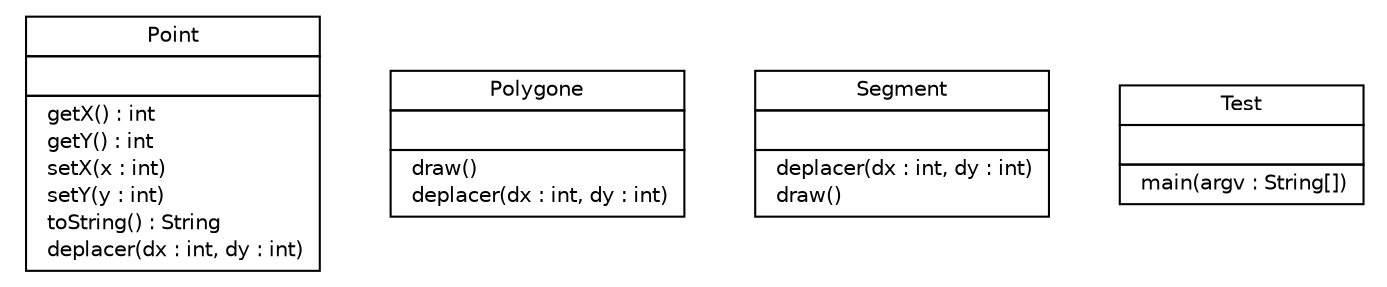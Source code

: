 #!/usr/local/bin/dot
#
# Class diagram 
# Generated by UMLGraph version R5_6 (http://www.umlgraph.org/)
#

digraph G {
	edge [fontname="Helvetica",fontsize=10,labelfontname="Helvetica",labelfontsize=10];
	node [fontname="Helvetica",fontsize=10,shape=plaintext];
	nodesep=0.25;
	ranksep=0.5;
	// Point
	c0 [label=<<table title="Point" border="0" cellborder="1" cellspacing="0" cellpadding="2" port="p">
		<tr><td><table border="0" cellspacing="0" cellpadding="1">
<tr><td align="center" balign="center"> Point </td></tr>
		</table></td></tr>
		<tr><td><table border="0" cellspacing="0" cellpadding="1">
<tr><td align="left" balign="left">  </td></tr>
		</table></td></tr>
		<tr><td><table border="0" cellspacing="0" cellpadding="1">
<tr><td align="left" balign="left">  getX() : int </td></tr>
<tr><td align="left" balign="left">  getY() : int </td></tr>
<tr><td align="left" balign="left">  setX(x : int) </td></tr>
<tr><td align="left" balign="left">  setY(y : int) </td></tr>
<tr><td align="left" balign="left">  toString() : String </td></tr>
<tr><td align="left" balign="left">  deplacer(dx : int, dy : int) </td></tr>
		</table></td></tr>
		</table>>, URL="null", fontname="Helvetica", fontcolor="black", fontsize=10.0];
	// Polygone
	c1 [label=<<table title="Polygone" border="0" cellborder="1" cellspacing="0" cellpadding="2" port="p">
		<tr><td><table border="0" cellspacing="0" cellpadding="1">
<tr><td align="center" balign="center"> Polygone </td></tr>
		</table></td></tr>
		<tr><td><table border="0" cellspacing="0" cellpadding="1">
<tr><td align="left" balign="left">  </td></tr>
		</table></td></tr>
		<tr><td><table border="0" cellspacing="0" cellpadding="1">
<tr><td align="left" balign="left">  draw() </td></tr>
<tr><td align="left" balign="left">  deplacer(dx : int, dy : int) </td></tr>
		</table></td></tr>
		</table>>, URL="null", fontname="Helvetica", fontcolor="black", fontsize=10.0];
	// Segment
	c2 [label=<<table title="Segment" border="0" cellborder="1" cellspacing="0" cellpadding="2" port="p">
		<tr><td><table border="0" cellspacing="0" cellpadding="1">
<tr><td align="center" balign="center"> Segment </td></tr>
		</table></td></tr>
		<tr><td><table border="0" cellspacing="0" cellpadding="1">
<tr><td align="left" balign="left">  </td></tr>
		</table></td></tr>
		<tr><td><table border="0" cellspacing="0" cellpadding="1">
<tr><td align="left" balign="left">  deplacer(dx : int, dy : int) </td></tr>
<tr><td align="left" balign="left">  draw() </td></tr>
		</table></td></tr>
		</table>>, URL="null", fontname="Helvetica", fontcolor="black", fontsize=10.0];
	// Test
	c3 [label=<<table title="Test" border="0" cellborder="1" cellspacing="0" cellpadding="2" port="p">
		<tr><td><table border="0" cellspacing="0" cellpadding="1">
<tr><td align="center" balign="center"> Test </td></tr>
		</table></td></tr>
		<tr><td><table border="0" cellspacing="0" cellpadding="1">
<tr><td align="left" balign="left">  </td></tr>
		</table></td></tr>
		<tr><td><table border="0" cellspacing="0" cellpadding="1">
<tr><td align="left" balign="left">  main(argv : String[]) </td></tr>
		</table></td></tr>
		</table>>, URL="null", fontname="Helvetica", fontcolor="black", fontsize=10.0];
}

